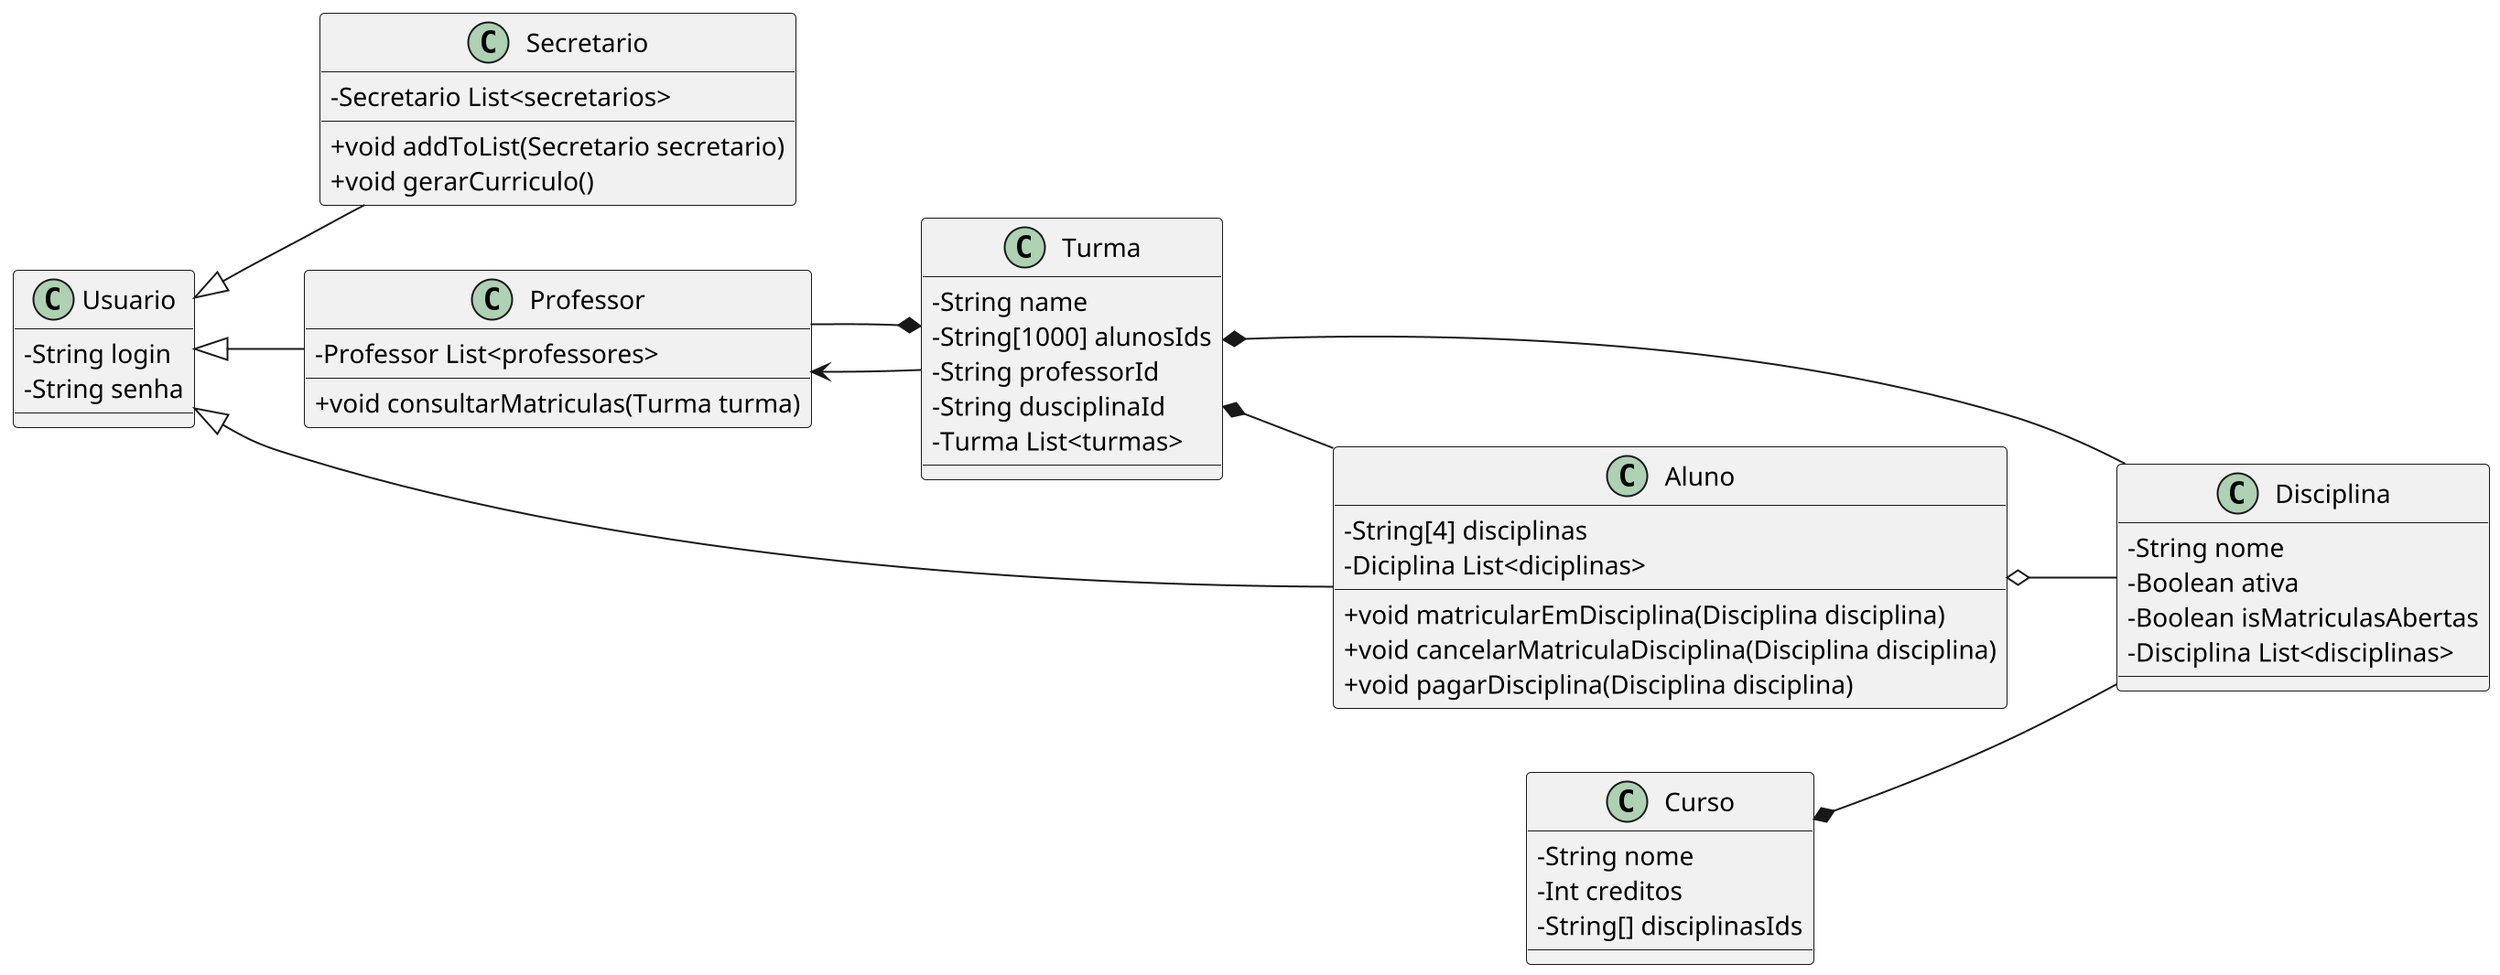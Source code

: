 @startuml Diagrama de classe universidade
scale 2
left to right direction 

skinparam ClassAttributeIconSize 0
class Usuario{
    -String login
    -String senha
}

class Secretario{
    -Secretario List<secretarios>
    +void addToList(Secretario secretario)
    +void gerarCurriculo()
}


class Professor{
    -Professor List<professores>
    +void consultarMatriculas(Turma turma)
}

class Aluno{
    -String[4] disciplinas
    -Diciplina List<diciplinas>
    +void matricularEmDisciplina(Disciplina disciplina)
    +void cancelarMatriculaDisciplina(Disciplina disciplina)
    +void pagarDisciplina(Disciplina disciplina)
}

class Curso{
    -String nome
    -Int creditos
    -String[] disciplinasIds
}

class Disciplina{
    -String nome
    -Boolean ativa
    -Boolean isMatriculasAbertas
    -Disciplina List<disciplinas>
}

class Turma{
    -String name
    -String[1000] alunosIds
    -String professorId
    -String dusciplinaId
    -Turma List<turmas>
}

Usuario <|-- Secretario

Usuario <|-- Professor

Usuario <|-- Aluno

Curso *-- Disciplina

Turma *-- Disciplina

Turma *-- Professor

Turma *-- Aluno

Professor <-- Turma

Aluno o-- Disciplina

@enduml